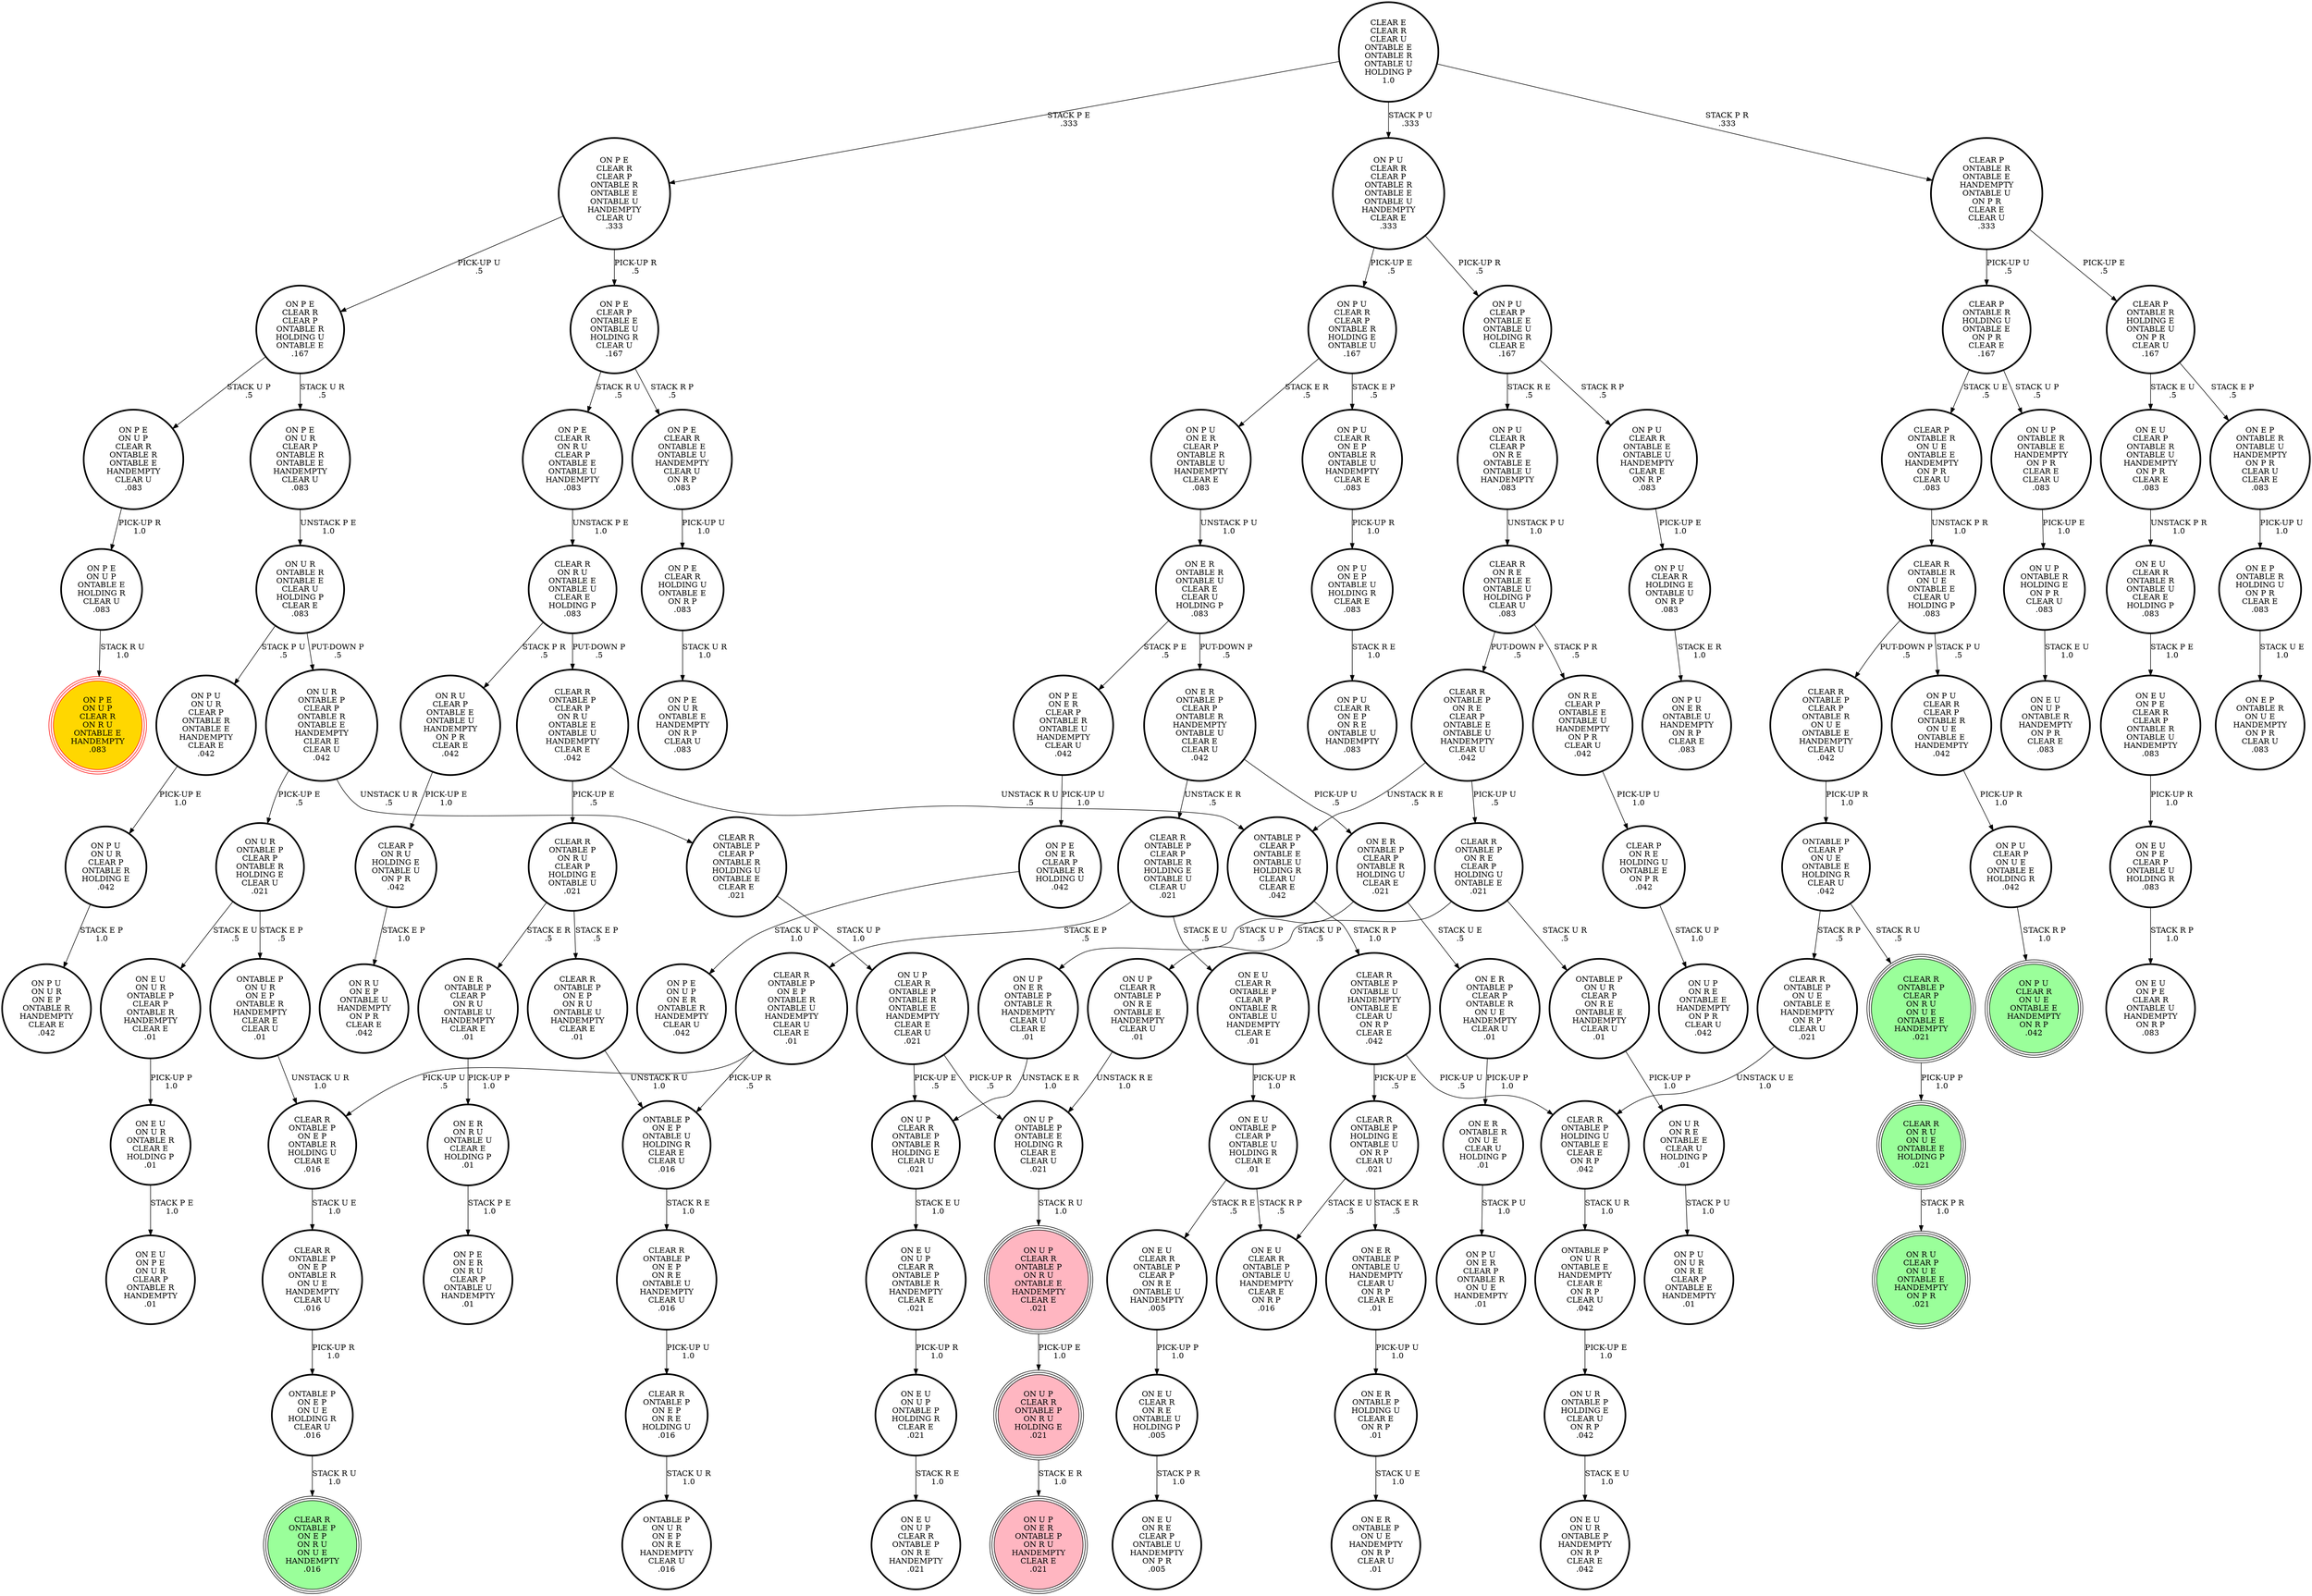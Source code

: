 digraph {
"ON E R\nONTABLE P\nCLEAR P\nON R U\nONTABLE U\nHANDEMPTY\nCLEAR E\n.01\n" -> "ON E R\nON R U\nONTABLE U\nCLEAR E\nHOLDING P\n.01\n"[label="PICK-UP P\n1.0\n"];
"CLEAR R\nONTABLE P\nONTABLE U\nHANDEMPTY\nONTABLE E\nCLEAR U\nON R P\nCLEAR E\n.042\n" -> "CLEAR R\nONTABLE P\nHOLDING U\nONTABLE E\nCLEAR E\nON R P\n.042\n"[label="PICK-UP U\n.5\n"];
"CLEAR R\nONTABLE P\nONTABLE U\nHANDEMPTY\nONTABLE E\nCLEAR U\nON R P\nCLEAR E\n.042\n" -> "CLEAR R\nONTABLE P\nHOLDING E\nONTABLE U\nON R P\nCLEAR U\n.021\n"[label="PICK-UP E\n.5\n"];
"CLEAR E\nCLEAR R\nCLEAR U\nONTABLE E\nONTABLE R\nONTABLE U\nHOLDING P\n1.0\n" -> "ON P E\nCLEAR R\nCLEAR P\nONTABLE R\nONTABLE E\nONTABLE U\nHANDEMPTY\nCLEAR U\n.333\n"[label="STACK P E\n.333\n"];
"CLEAR E\nCLEAR R\nCLEAR U\nONTABLE E\nONTABLE R\nONTABLE U\nHOLDING P\n1.0\n" -> "CLEAR P\nONTABLE R\nONTABLE E\nHANDEMPTY\nONTABLE U\nON P R\nCLEAR E\nCLEAR U\n.333\n"[label="STACK P R\n.333\n"];
"CLEAR E\nCLEAR R\nCLEAR U\nONTABLE E\nONTABLE R\nONTABLE U\nHOLDING P\n1.0\n" -> "ON P U\nCLEAR R\nCLEAR P\nONTABLE R\nONTABLE E\nONTABLE U\nHANDEMPTY\nCLEAR E\n.333\n"[label="STACK P U\n.333\n"];
"CLEAR R\nONTABLE P\nON E P\nONTABLE R\nON U E\nHANDEMPTY\nCLEAR U\n.016\n" -> "ONTABLE P\nON E P\nON U E\nHOLDING R\nCLEAR U\n.016\n"[label="PICK-UP R\n1.0\n"];
"ON E R\nONTABLE R\nON U E\nCLEAR U\nHOLDING P\n.01\n" -> "ON P U\nON E R\nCLEAR P\nONTABLE R\nON U E\nHANDEMPTY\n.01\n"[label="STACK P U\n1.0\n"];
"ONTABLE P\nON U R\nCLEAR P\nON R E\nONTABLE E\nHANDEMPTY\nCLEAR U\n.01\n" -> "ON U R\nON R E\nONTABLE E\nCLEAR U\nHOLDING P\n.01\n"[label="PICK-UP P\n1.0\n"];
"ON P E\nCLEAR R\nHOLDING U\nONTABLE E\nON R P\n.083\n" -> "ON P E\nON U R\nONTABLE E\nHANDEMPTY\nON R P\nCLEAR U\n.083\n"[label="STACK U R\n1.0\n"];
"CLEAR P\nON R E\nHOLDING U\nONTABLE E\nON P R\n.042\n" -> "ON U P\nON R E\nONTABLE E\nHANDEMPTY\nON P R\nCLEAR U\n.042\n"[label="STACK U P\n1.0\n"];
"ON U R\nONTABLE R\nONTABLE E\nCLEAR U\nHOLDING P\nCLEAR E\n.083\n" -> "ON P U\nON U R\nCLEAR P\nONTABLE R\nONTABLE E\nHANDEMPTY\nCLEAR E\n.042\n"[label="STACK P U\n.5\n"];
"ON U R\nONTABLE R\nONTABLE E\nCLEAR U\nHOLDING P\nCLEAR E\n.083\n" -> "ON U R\nONTABLE P\nCLEAR P\nONTABLE R\nONTABLE E\nHANDEMPTY\nCLEAR E\nCLEAR U\n.042\n"[label="PUT-DOWN P\n.5\n"];
"ON U R\nON R E\nONTABLE E\nCLEAR U\nHOLDING P\n.01\n" -> "ON P U\nON U R\nON R E\nCLEAR P\nONTABLE E\nHANDEMPTY\n.01\n"[label="STACK P U\n1.0\n"];
"CLEAR R\nONTABLE P\nON E P\nONTABLE R\nHOLDING U\nCLEAR E\n.016\n" -> "CLEAR R\nONTABLE P\nON E P\nONTABLE R\nON U E\nHANDEMPTY\nCLEAR U\n.016\n"[label="STACK U E\n1.0\n"];
"ON E U\nON P E\nCLEAR P\nONTABLE U\nHOLDING R\n.083\n" -> "ON E U\nON P E\nCLEAR R\nONTABLE U\nHANDEMPTY\nON R P\n.083\n"[label="STACK R P\n1.0\n"];
"CLEAR R\nONTABLE P\nCLEAR P\nONTABLE R\nHOLDING U\nONTABLE E\nCLEAR E\n.021\n" -> "ON U P\nCLEAR R\nONTABLE P\nONTABLE R\nONTABLE E\nHANDEMPTY\nCLEAR E\nCLEAR U\n.021\n"[label="STACK U P\n1.0\n"];
"CLEAR R\nONTABLE P\nON E P\nON R E\nONTABLE U\nHANDEMPTY\nCLEAR U\n.016\n" -> "CLEAR R\nONTABLE P\nON E P\nON R E\nHOLDING U\n.016\n"[label="PICK-UP U\n1.0\n"];
"ON E R\nONTABLE P\nCLEAR P\nONTABLE R\nHOLDING U\nCLEAR E\n.021\n" -> "ON U P\nON E R\nONTABLE P\nONTABLE R\nHANDEMPTY\nCLEAR U\nCLEAR E\n.01\n"[label="STACK U P\n.5\n"];
"ON E R\nONTABLE P\nCLEAR P\nONTABLE R\nHOLDING U\nCLEAR E\n.021\n" -> "ON E R\nONTABLE P\nCLEAR P\nONTABLE R\nON U E\nHANDEMPTY\nCLEAR U\n.01\n"[label="STACK U E\n.5\n"];
"ON E R\nONTABLE P\nONTABLE U\nHANDEMPTY\nCLEAR U\nON R P\nCLEAR E\n.01\n" -> "ON E R\nONTABLE P\nHOLDING U\nCLEAR E\nON R P\n.01\n"[label="PICK-UP U\n1.0\n"];
"CLEAR R\nONTABLE P\nCLEAR P\nONTABLE R\nHOLDING E\nONTABLE U\nCLEAR U\n.021\n" -> "CLEAR R\nONTABLE P\nON E P\nONTABLE R\nONTABLE U\nHANDEMPTY\nCLEAR U\nCLEAR E\n.01\n"[label="STACK E P\n.5\n"];
"CLEAR R\nONTABLE P\nCLEAR P\nONTABLE R\nHOLDING E\nONTABLE U\nCLEAR U\n.021\n" -> "ON E U\nCLEAR R\nONTABLE P\nCLEAR P\nONTABLE R\nONTABLE U\nHANDEMPTY\nCLEAR E\n.01\n"[label="STACK E U\n.5\n"];
"CLEAR R\nONTABLE P\nCLEAR P\nON R U\nON U E\nONTABLE E\nHANDEMPTY\n.021\n" -> "CLEAR R\nON R U\nON U E\nONTABLE E\nHOLDING P\n.021\n"[label="PICK-UP P\n1.0\n"];
"ON E U\nON P E\nCLEAR R\nCLEAR P\nONTABLE R\nONTABLE U\nHANDEMPTY\n.083\n" -> "ON E U\nON P E\nCLEAR P\nONTABLE U\nHOLDING R\n.083\n"[label="PICK-UP R\n1.0\n"];
"CLEAR R\nONTABLE P\nHOLDING U\nONTABLE E\nCLEAR E\nON R P\n.042\n" -> "ONTABLE P\nON U R\nONTABLE E\nHANDEMPTY\nCLEAR E\nON R P\nCLEAR U\n.042\n"[label="STACK U R\n1.0\n"];
"ON U P\nONTABLE R\nONTABLE E\nHANDEMPTY\nON P R\nCLEAR E\nCLEAR U\n.083\n" -> "ON U P\nONTABLE R\nHOLDING E\nON P R\nCLEAR U\n.083\n"[label="PICK-UP E\n1.0\n"];
"CLEAR P\nONTABLE R\nHOLDING U\nONTABLE E\nON P R\nCLEAR E\n.167\n" -> "CLEAR P\nONTABLE R\nON U E\nONTABLE E\nHANDEMPTY\nON P R\nCLEAR U\n.083\n"[label="STACK U E\n.5\n"];
"CLEAR P\nONTABLE R\nHOLDING U\nONTABLE E\nON P R\nCLEAR E\n.167\n" -> "ON U P\nONTABLE R\nONTABLE E\nHANDEMPTY\nON P R\nCLEAR E\nCLEAR U\n.083\n"[label="STACK U P\n.5\n"];
"ON E U\nCLEAR R\nONTABLE P\nCLEAR P\nON R E\nONTABLE U\nHANDEMPTY\n.005\n" -> "ON E U\nCLEAR R\nON R E\nONTABLE U\nHOLDING P\n.005\n"[label="PICK-UP P\n1.0\n"];
"ON P U\nCLEAR R\nHOLDING E\nONTABLE U\nON R P\n.083\n" -> "ON P U\nON E R\nONTABLE U\nHANDEMPTY\nON R P\nCLEAR E\n.083\n"[label="STACK E R\n1.0\n"];
"ONTABLE P\nCLEAR P\nONTABLE E\nONTABLE U\nHOLDING R\nCLEAR U\nCLEAR E\n.042\n" -> "CLEAR R\nONTABLE P\nONTABLE U\nHANDEMPTY\nONTABLE E\nCLEAR U\nON R P\nCLEAR E\n.042\n"[label="STACK R P\n1.0\n"];
"ON E U\nON U P\nONTABLE P\nHOLDING R\nCLEAR E\n.021\n" -> "ON E U\nON U P\nCLEAR R\nONTABLE P\nON R E\nHANDEMPTY\n.021\n"[label="STACK R E\n1.0\n"];
"ON U P\nON E R\nONTABLE P\nONTABLE R\nHANDEMPTY\nCLEAR U\nCLEAR E\n.01\n" -> "ON U P\nCLEAR R\nONTABLE P\nONTABLE R\nHOLDING E\nCLEAR U\n.021\n"[label="UNSTACK E R\n1.0\n"];
"ON P E\nCLEAR R\nCLEAR P\nONTABLE R\nHOLDING U\nONTABLE E\n.167\n" -> "ON P E\nON U P\nCLEAR R\nONTABLE R\nONTABLE E\nHANDEMPTY\nCLEAR U\n.083\n"[label="STACK U P\n.5\n"];
"ON P E\nCLEAR R\nCLEAR P\nONTABLE R\nHOLDING U\nONTABLE E\n.167\n" -> "ON P E\nON U R\nCLEAR P\nONTABLE R\nONTABLE E\nHANDEMPTY\nCLEAR U\n.083\n"[label="STACK U R\n.5\n"];
"ON R E\nCLEAR P\nONTABLE E\nONTABLE U\nHANDEMPTY\nON P R\nCLEAR U\n.042\n" -> "CLEAR P\nON R E\nHOLDING U\nONTABLE E\nON P R\n.042\n"[label="PICK-UP U\n1.0\n"];
"CLEAR R\nONTABLE P\nON E P\nONTABLE R\nONTABLE U\nHANDEMPTY\nCLEAR U\nCLEAR E\n.01\n" -> "CLEAR R\nONTABLE P\nON E P\nONTABLE R\nHOLDING U\nCLEAR E\n.016\n"[label="PICK-UP U\n.5\n"];
"CLEAR R\nONTABLE P\nON E P\nONTABLE R\nONTABLE U\nHANDEMPTY\nCLEAR U\nCLEAR E\n.01\n" -> "ONTABLE P\nON E P\nONTABLE U\nHOLDING R\nCLEAR E\nCLEAR U\n.016\n"[label="PICK-UP R\n.5\n"];
"CLEAR R\nONTABLE P\nON R E\nCLEAR P\nONTABLE E\nONTABLE U\nHANDEMPTY\nCLEAR U\n.042\n" -> "CLEAR R\nONTABLE P\nON R E\nCLEAR P\nHOLDING U\nONTABLE E\n.021\n"[label="PICK-UP U\n.5\n"];
"CLEAR R\nONTABLE P\nON R E\nCLEAR P\nONTABLE E\nONTABLE U\nHANDEMPTY\nCLEAR U\n.042\n" -> "ONTABLE P\nCLEAR P\nONTABLE E\nONTABLE U\nHOLDING R\nCLEAR U\nCLEAR E\n.042\n"[label="UNSTACK R E\n.5\n"];
"ON E U\nCLEAR P\nONTABLE R\nONTABLE U\nHANDEMPTY\nON P R\nCLEAR E\n.083\n" -> "ON E U\nCLEAR R\nONTABLE R\nONTABLE U\nCLEAR E\nHOLDING P\n.083\n"[label="UNSTACK P R\n1.0\n"];
"ON P U\nON E P\nONTABLE U\nHOLDING R\nCLEAR E\n.083\n" -> "ON P U\nCLEAR R\nON E P\nON R E\nONTABLE U\nHANDEMPTY\n.083\n"[label="STACK R E\n1.0\n"];
"ON P U\nON U R\nCLEAR P\nONTABLE R\nHOLDING E\n.042\n" -> "ON P U\nON U R\nON E P\nONTABLE R\nHANDEMPTY\nCLEAR E\n.042\n"[label="STACK E P\n1.0\n"];
"ON E U\nON U R\nONTABLE P\nCLEAR P\nONTABLE R\nHANDEMPTY\nCLEAR E\n.01\n" -> "ON E U\nON U R\nONTABLE R\nCLEAR E\nHOLDING P\n.01\n"[label="PICK-UP P\n1.0\n"];
"ON E U\nON U P\nCLEAR R\nONTABLE P\nONTABLE R\nHANDEMPTY\nCLEAR E\n.021\n" -> "ON E U\nON U P\nONTABLE P\nHOLDING R\nCLEAR E\n.021\n"[label="PICK-UP R\n1.0\n"];
"ON P U\nCLEAR R\nONTABLE E\nONTABLE U\nHANDEMPTY\nCLEAR E\nON R P\n.083\n" -> "ON P U\nCLEAR R\nHOLDING E\nONTABLE U\nON R P\n.083\n"[label="PICK-UP E\n1.0\n"];
"ON U P\nCLEAR R\nONTABLE P\nON R E\nONTABLE E\nHANDEMPTY\nCLEAR U\n.01\n" -> "ON U P\nONTABLE P\nONTABLE E\nHOLDING R\nCLEAR E\nCLEAR U\n.021\n"[label="UNSTACK R E\n1.0\n"];
"CLEAR R\nONTABLE R\nON U E\nONTABLE E\nCLEAR U\nHOLDING P\n.083\n" -> "ON P U\nCLEAR R\nCLEAR P\nONTABLE R\nON U E\nONTABLE E\nHANDEMPTY\n.042\n"[label="STACK P U\n.5\n"];
"CLEAR R\nONTABLE R\nON U E\nONTABLE E\nCLEAR U\nHOLDING P\n.083\n" -> "CLEAR R\nONTABLE P\nCLEAR P\nONTABLE R\nON U E\nONTABLE E\nHANDEMPTY\nCLEAR U\n.042\n"[label="PUT-DOWN P\n.5\n"];
"ON P U\nCLEAR P\nONTABLE E\nONTABLE U\nHOLDING R\nCLEAR E\n.167\n" -> "ON P U\nCLEAR R\nONTABLE E\nONTABLE U\nHANDEMPTY\nCLEAR E\nON R P\n.083\n"[label="STACK R P\n.5\n"];
"ON P U\nCLEAR P\nONTABLE E\nONTABLE U\nHOLDING R\nCLEAR E\n.167\n" -> "ON P U\nCLEAR R\nCLEAR P\nON R E\nONTABLE E\nONTABLE U\nHANDEMPTY\n.083\n"[label="STACK R E\n.5\n"];
"ON U P\nCLEAR R\nONTABLE P\nON R U\nONTABLE E\nHANDEMPTY\nCLEAR E\n.021\n" -> "ON U P\nCLEAR R\nONTABLE P\nON R U\nHOLDING E\n.021\n"[label="PICK-UP E\n1.0\n"];
"ON E R\nONTABLE P\nHOLDING U\nCLEAR E\nON R P\n.01\n" -> "ON E R\nONTABLE P\nON U E\nHANDEMPTY\nON R P\nCLEAR U\n.01\n"[label="STACK U E\n1.0\n"];
"ONTABLE P\nON E P\nON U E\nHOLDING R\nCLEAR U\n.016\n" -> "CLEAR R\nONTABLE P\nON E P\nON R U\nON U E\nHANDEMPTY\n.016\n"[label="STACK R U\n1.0\n"];
"ON P E\nON U P\nONTABLE E\nHOLDING R\nCLEAR U\n.083\n" -> "ON P E\nON U P\nCLEAR R\nON R U\nONTABLE E\nHANDEMPTY\n.083\n"[label="STACK R U\n1.0\n"];
"ONTABLE P\nON U R\nON E P\nONTABLE R\nHANDEMPTY\nCLEAR E\nCLEAR U\n.01\n" -> "CLEAR R\nONTABLE P\nON E P\nONTABLE R\nHOLDING U\nCLEAR E\n.016\n"[label="UNSTACK U R\n1.0\n"];
"ON P E\nCLEAR R\nON R U\nCLEAR P\nONTABLE E\nONTABLE U\nHANDEMPTY\n.083\n" -> "CLEAR R\nON R U\nONTABLE E\nONTABLE U\nCLEAR E\nHOLDING P\n.083\n"[label="UNSTACK P E\n1.0\n"];
"ON P E\nCLEAR R\nONTABLE E\nONTABLE U\nHANDEMPTY\nCLEAR U\nON R P\n.083\n" -> "ON P E\nCLEAR R\nHOLDING U\nONTABLE E\nON R P\n.083\n"[label="PICK-UP U\n1.0\n"];
"CLEAR R\nONTABLE P\nHOLDING E\nONTABLE U\nON R P\nCLEAR U\n.021\n" -> "ON E U\nCLEAR R\nONTABLE P\nONTABLE U\nHANDEMPTY\nCLEAR E\nON R P\n.016\n"[label="STACK E U\n.5\n"];
"CLEAR R\nONTABLE P\nHOLDING E\nONTABLE U\nON R P\nCLEAR U\n.021\n" -> "ON E R\nONTABLE P\nONTABLE U\nHANDEMPTY\nCLEAR U\nON R P\nCLEAR E\n.01\n"[label="STACK E R\n.5\n"];
"ON E U\nCLEAR R\nONTABLE R\nONTABLE U\nCLEAR E\nHOLDING P\n.083\n" -> "ON E U\nON P E\nCLEAR R\nCLEAR P\nONTABLE R\nONTABLE U\nHANDEMPTY\n.083\n"[label="STACK P E\n1.0\n"];
"ON P U\nCLEAR P\nON U E\nONTABLE E\nHOLDING R\n.042\n" -> "ON P U\nCLEAR R\nON U E\nONTABLE E\nHANDEMPTY\nON R P\n.042\n"[label="STACK R P\n1.0\n"];
"ON P E\nCLEAR R\nCLEAR P\nONTABLE R\nONTABLE E\nONTABLE U\nHANDEMPTY\nCLEAR U\n.333\n" -> "ON P E\nCLEAR R\nCLEAR P\nONTABLE R\nHOLDING U\nONTABLE E\n.167\n"[label="PICK-UP U\n.5\n"];
"ON P E\nCLEAR R\nCLEAR P\nONTABLE R\nONTABLE E\nONTABLE U\nHANDEMPTY\nCLEAR U\n.333\n" -> "ON P E\nCLEAR P\nONTABLE E\nONTABLE U\nHOLDING R\nCLEAR U\n.167\n"[label="PICK-UP R\n.5\n"];
"ON U P\nONTABLE P\nONTABLE E\nHOLDING R\nCLEAR E\nCLEAR U\n.021\n" -> "ON U P\nCLEAR R\nONTABLE P\nON R U\nONTABLE E\nHANDEMPTY\nCLEAR E\n.021\n"[label="STACK R U\n1.0\n"];
"CLEAR P\nONTABLE R\nONTABLE E\nHANDEMPTY\nONTABLE U\nON P R\nCLEAR E\nCLEAR U\n.333\n" -> "CLEAR P\nONTABLE R\nHOLDING E\nONTABLE U\nON P R\nCLEAR U\n.167\n"[label="PICK-UP E\n.5\n"];
"CLEAR P\nONTABLE R\nONTABLE E\nHANDEMPTY\nONTABLE U\nON P R\nCLEAR E\nCLEAR U\n.333\n" -> "CLEAR P\nONTABLE R\nHOLDING U\nONTABLE E\nON P R\nCLEAR E\n.167\n"[label="PICK-UP U\n.5\n"];
"ON P E\nON E R\nCLEAR P\nONTABLE R\nONTABLE U\nHANDEMPTY\nCLEAR U\n.042\n" -> "ON P E\nON E R\nCLEAR P\nONTABLE R\nHOLDING U\n.042\n"[label="PICK-UP U\n1.0\n"];
"ON U P\nCLEAR R\nONTABLE P\nONTABLE R\nONTABLE E\nHANDEMPTY\nCLEAR E\nCLEAR U\n.021\n" -> "ON U P\nCLEAR R\nONTABLE P\nONTABLE R\nHOLDING E\nCLEAR U\n.021\n"[label="PICK-UP E\n.5\n"];
"ON U P\nCLEAR R\nONTABLE P\nONTABLE R\nONTABLE E\nHANDEMPTY\nCLEAR E\nCLEAR U\n.021\n" -> "ON U P\nONTABLE P\nONTABLE E\nHOLDING R\nCLEAR E\nCLEAR U\n.021\n"[label="PICK-UP R\n.5\n"];
"ON E U\nON U R\nONTABLE R\nCLEAR E\nHOLDING P\n.01\n" -> "ON E U\nON P E\nON U R\nCLEAR P\nONTABLE R\nHANDEMPTY\n.01\n"[label="STACK P E\n1.0\n"];
"ON P E\nON U P\nCLEAR R\nONTABLE R\nONTABLE E\nHANDEMPTY\nCLEAR U\n.083\n" -> "ON P E\nON U P\nONTABLE E\nHOLDING R\nCLEAR U\n.083\n"[label="PICK-UP R\n1.0\n"];
"ON E P\nONTABLE R\nHOLDING U\nON P R\nCLEAR E\n.083\n" -> "ON E P\nONTABLE R\nON U E\nHANDEMPTY\nON P R\nCLEAR U\n.083\n"[label="STACK U E\n1.0\n"];
"CLEAR R\nONTABLE P\nON R E\nCLEAR P\nHOLDING U\nONTABLE E\n.021\n" -> "ONTABLE P\nON U R\nCLEAR P\nON R E\nONTABLE E\nHANDEMPTY\nCLEAR U\n.01\n"[label="STACK U R\n.5\n"];
"CLEAR R\nONTABLE P\nON R E\nCLEAR P\nHOLDING U\nONTABLE E\n.021\n" -> "ON U P\nCLEAR R\nONTABLE P\nON R E\nONTABLE E\nHANDEMPTY\nCLEAR U\n.01\n"[label="STACK U P\n.5\n"];
"ON E R\nONTABLE P\nCLEAR P\nONTABLE R\nHANDEMPTY\nONTABLE U\nCLEAR E\nCLEAR U\n.042\n" -> "ON E R\nONTABLE P\nCLEAR P\nONTABLE R\nHOLDING U\nCLEAR E\n.021\n"[label="PICK-UP U\n.5\n"];
"ON E R\nONTABLE P\nCLEAR P\nONTABLE R\nHANDEMPTY\nONTABLE U\nCLEAR E\nCLEAR U\n.042\n" -> "CLEAR R\nONTABLE P\nCLEAR P\nONTABLE R\nHOLDING E\nONTABLE U\nCLEAR U\n.021\n"[label="UNSTACK E R\n.5\n"];
"ONTABLE P\nON U R\nONTABLE E\nHANDEMPTY\nCLEAR E\nON R P\nCLEAR U\n.042\n" -> "ON U R\nONTABLE P\nHOLDING E\nCLEAR U\nON R P\n.042\n"[label="PICK-UP E\n1.0\n"];
"ON P U\nON E R\nCLEAR P\nONTABLE R\nONTABLE U\nHANDEMPTY\nCLEAR E\n.083\n" -> "ON E R\nONTABLE R\nONTABLE U\nCLEAR E\nCLEAR U\nHOLDING P\n.083\n"[label="UNSTACK P U\n1.0\n"];
"ON P U\nCLEAR R\nCLEAR P\nONTABLE R\nON U E\nONTABLE E\nHANDEMPTY\n.042\n" -> "ON P U\nCLEAR P\nON U E\nONTABLE E\nHOLDING R\n.042\n"[label="PICK-UP R\n1.0\n"];
"CLEAR R\nONTABLE P\nCLEAR P\nON R U\nONTABLE E\nONTABLE U\nHANDEMPTY\nCLEAR E\n.042\n" -> "CLEAR R\nONTABLE P\nON R U\nCLEAR P\nHOLDING E\nONTABLE U\n.021\n"[label="PICK-UP E\n.5\n"];
"CLEAR R\nONTABLE P\nCLEAR P\nON R U\nONTABLE E\nONTABLE U\nHANDEMPTY\nCLEAR E\n.042\n" -> "ONTABLE P\nCLEAR P\nONTABLE E\nONTABLE U\nHOLDING R\nCLEAR U\nCLEAR E\n.042\n"[label="UNSTACK R U\n.5\n"];
"CLEAR R\nONTABLE P\nON R U\nCLEAR P\nHOLDING E\nONTABLE U\n.021\n" -> "ON E R\nONTABLE P\nCLEAR P\nON R U\nONTABLE U\nHANDEMPTY\nCLEAR E\n.01\n"[label="STACK E R\n.5\n"];
"CLEAR R\nONTABLE P\nON R U\nCLEAR P\nHOLDING E\nONTABLE U\n.021\n" -> "CLEAR R\nONTABLE P\nON E P\nON R U\nONTABLE U\nHANDEMPTY\nCLEAR E\n.01\n"[label="STACK E P\n.5\n"];
"ON R U\nCLEAR P\nONTABLE E\nONTABLE U\nHANDEMPTY\nON P R\nCLEAR E\n.042\n" -> "CLEAR P\nON R U\nHOLDING E\nONTABLE U\nON P R\n.042\n"[label="PICK-UP E\n1.0\n"];
"CLEAR P\nONTABLE R\nHOLDING E\nONTABLE U\nON P R\nCLEAR U\n.167\n" -> "ON E U\nCLEAR P\nONTABLE R\nONTABLE U\nHANDEMPTY\nON P R\nCLEAR E\n.083\n"[label="STACK E U\n.5\n"];
"CLEAR P\nONTABLE R\nHOLDING E\nONTABLE U\nON P R\nCLEAR U\n.167\n" -> "ON E P\nONTABLE R\nONTABLE U\nHANDEMPTY\nON P R\nCLEAR U\nCLEAR E\n.083\n"[label="STACK E P\n.5\n"];
"ON U R\nONTABLE P\nHOLDING E\nCLEAR U\nON R P\n.042\n" -> "ON E U\nON U R\nONTABLE P\nHANDEMPTY\nON R P\nCLEAR E\n.042\n"[label="STACK E U\n1.0\n"];
"ON P E\nON U R\nCLEAR P\nONTABLE R\nONTABLE E\nHANDEMPTY\nCLEAR U\n.083\n" -> "ON U R\nONTABLE R\nONTABLE E\nCLEAR U\nHOLDING P\nCLEAR E\n.083\n"[label="UNSTACK P E\n1.0\n"];
"CLEAR R\nONTABLE P\nON E P\nON R U\nONTABLE U\nHANDEMPTY\nCLEAR E\n.01\n" -> "ONTABLE P\nON E P\nONTABLE U\nHOLDING R\nCLEAR E\nCLEAR U\n.016\n"[label="UNSTACK R U\n1.0\n"];
"ON U P\nONTABLE R\nHOLDING E\nON P R\nCLEAR U\n.083\n" -> "ON E U\nON U P\nONTABLE R\nHANDEMPTY\nON P R\nCLEAR E\n.083\n"[label="STACK E U\n1.0\n"];
"ONTABLE P\nCLEAR P\nON U E\nONTABLE E\nHOLDING R\nCLEAR U\n.042\n" -> "CLEAR R\nONTABLE P\nCLEAR P\nON R U\nON U E\nONTABLE E\nHANDEMPTY\n.021\n"[label="STACK R U\n.5\n"];
"ONTABLE P\nCLEAR P\nON U E\nONTABLE E\nHOLDING R\nCLEAR U\n.042\n" -> "CLEAR R\nONTABLE P\nON U E\nONTABLE E\nHANDEMPTY\nON R P\nCLEAR U\n.021\n"[label="STACK R P\n.5\n"];
"ON E R\nONTABLE P\nCLEAR P\nONTABLE R\nON U E\nHANDEMPTY\nCLEAR U\n.01\n" -> "ON E R\nONTABLE R\nON U E\nCLEAR U\nHOLDING P\n.01\n"[label="PICK-UP P\n1.0\n"];
"ON P U\nCLEAR R\nON E P\nONTABLE R\nONTABLE U\nHANDEMPTY\nCLEAR E\n.083\n" -> "ON P U\nON E P\nONTABLE U\nHOLDING R\nCLEAR E\n.083\n"[label="PICK-UP R\n1.0\n"];
"ON E U\nCLEAR R\nON R E\nONTABLE U\nHOLDING P\n.005\n" -> "ON E U\nON R E\nCLEAR P\nONTABLE U\nHANDEMPTY\nON P R\n.005\n"[label="STACK P R\n1.0\n"];
"ON E U\nCLEAR R\nONTABLE P\nCLEAR P\nONTABLE R\nONTABLE U\nHANDEMPTY\nCLEAR E\n.01\n" -> "ON E U\nONTABLE P\nCLEAR P\nONTABLE U\nHOLDING R\nCLEAR E\n.01\n"[label="PICK-UP R\n1.0\n"];
"ON P U\nON U R\nCLEAR P\nONTABLE R\nONTABLE E\nHANDEMPTY\nCLEAR E\n.042\n" -> "ON P U\nON U R\nCLEAR P\nONTABLE R\nHOLDING E\n.042\n"[label="PICK-UP E\n1.0\n"];
"ONTABLE P\nON E P\nONTABLE U\nHOLDING R\nCLEAR E\nCLEAR U\n.016\n" -> "CLEAR R\nONTABLE P\nON E P\nON R E\nONTABLE U\nHANDEMPTY\nCLEAR U\n.016\n"[label="STACK R E\n1.0\n"];
"ON P U\nCLEAR R\nCLEAR P\nON R E\nONTABLE E\nONTABLE U\nHANDEMPTY\n.083\n" -> "CLEAR R\nON R E\nONTABLE E\nONTABLE U\nHOLDING P\nCLEAR U\n.083\n"[label="UNSTACK P U\n1.0\n"];
"ON P U\nCLEAR R\nCLEAR P\nONTABLE R\nONTABLE E\nONTABLE U\nHANDEMPTY\nCLEAR E\n.333\n" -> "ON P U\nCLEAR R\nCLEAR P\nONTABLE R\nHOLDING E\nONTABLE U\n.167\n"[label="PICK-UP E\n.5\n"];
"ON P U\nCLEAR R\nCLEAR P\nONTABLE R\nONTABLE E\nONTABLE U\nHANDEMPTY\nCLEAR E\n.333\n" -> "ON P U\nCLEAR P\nONTABLE E\nONTABLE U\nHOLDING R\nCLEAR E\n.167\n"[label="PICK-UP R\n.5\n"];
"ON P U\nCLEAR R\nCLEAR P\nONTABLE R\nHOLDING E\nONTABLE U\n.167\n" -> "ON P U\nON E R\nCLEAR P\nONTABLE R\nONTABLE U\nHANDEMPTY\nCLEAR E\n.083\n"[label="STACK E R\n.5\n"];
"ON P U\nCLEAR R\nCLEAR P\nONTABLE R\nHOLDING E\nONTABLE U\n.167\n" -> "ON P U\nCLEAR R\nON E P\nONTABLE R\nONTABLE U\nHANDEMPTY\nCLEAR E\n.083\n"[label="STACK E P\n.5\n"];
"ON E P\nONTABLE R\nONTABLE U\nHANDEMPTY\nON P R\nCLEAR U\nCLEAR E\n.083\n" -> "ON E P\nONTABLE R\nHOLDING U\nON P R\nCLEAR E\n.083\n"[label="PICK-UP U\n1.0\n"];
"CLEAR R\nON R U\nONTABLE E\nONTABLE U\nCLEAR E\nHOLDING P\n.083\n" -> "CLEAR R\nONTABLE P\nCLEAR P\nON R U\nONTABLE E\nONTABLE U\nHANDEMPTY\nCLEAR E\n.042\n"[label="PUT-DOWN P\n.5\n"];
"CLEAR R\nON R U\nONTABLE E\nONTABLE U\nCLEAR E\nHOLDING P\n.083\n" -> "ON R U\nCLEAR P\nONTABLE E\nONTABLE U\nHANDEMPTY\nON P R\nCLEAR E\n.042\n"[label="STACK P R\n.5\n"];
"ON U R\nONTABLE P\nCLEAR P\nONTABLE R\nHOLDING E\nCLEAR U\n.021\n" -> "ON E U\nON U R\nONTABLE P\nCLEAR P\nONTABLE R\nHANDEMPTY\nCLEAR E\n.01\n"[label="STACK E U\n.5\n"];
"ON U R\nONTABLE P\nCLEAR P\nONTABLE R\nHOLDING E\nCLEAR U\n.021\n" -> "ONTABLE P\nON U R\nON E P\nONTABLE R\nHANDEMPTY\nCLEAR E\nCLEAR U\n.01\n"[label="STACK E P\n.5\n"];
"CLEAR R\nONTABLE P\nON E P\nON R E\nHOLDING U\n.016\n" -> "ONTABLE P\nON U R\nON E P\nON R E\nHANDEMPTY\nCLEAR U\n.016\n"[label="STACK U R\n1.0\n"];
"CLEAR P\nON R U\nHOLDING E\nONTABLE U\nON P R\n.042\n" -> "ON R U\nON E P\nONTABLE U\nHANDEMPTY\nON P R\nCLEAR E\n.042\n"[label="STACK E P\n1.0\n"];
"CLEAR R\nONTABLE P\nON U E\nONTABLE E\nHANDEMPTY\nON R P\nCLEAR U\n.021\n" -> "CLEAR R\nONTABLE P\nHOLDING U\nONTABLE E\nCLEAR E\nON R P\n.042\n"[label="UNSTACK U E\n1.0\n"];
"ON P E\nON E R\nCLEAR P\nONTABLE R\nHOLDING U\n.042\n" -> "ON P E\nON U P\nON E R\nONTABLE R\nHANDEMPTY\nCLEAR U\n.042\n"[label="STACK U P\n1.0\n"];
"ON E R\nONTABLE R\nONTABLE U\nCLEAR E\nCLEAR U\nHOLDING P\n.083\n" -> "ON P E\nON E R\nCLEAR P\nONTABLE R\nONTABLE U\nHANDEMPTY\nCLEAR U\n.042\n"[label="STACK P E\n.5\n"];
"ON E R\nONTABLE R\nONTABLE U\nCLEAR E\nCLEAR U\nHOLDING P\n.083\n" -> "ON E R\nONTABLE P\nCLEAR P\nONTABLE R\nHANDEMPTY\nONTABLE U\nCLEAR E\nCLEAR U\n.042\n"[label="PUT-DOWN P\n.5\n"];
"ON U P\nCLEAR R\nONTABLE P\nONTABLE R\nHOLDING E\nCLEAR U\n.021\n" -> "ON E U\nON U P\nCLEAR R\nONTABLE P\nONTABLE R\nHANDEMPTY\nCLEAR E\n.021\n"[label="STACK E U\n1.0\n"];
"ON P E\nCLEAR P\nONTABLE E\nONTABLE U\nHOLDING R\nCLEAR U\n.167\n" -> "ON P E\nCLEAR R\nONTABLE E\nONTABLE U\nHANDEMPTY\nCLEAR U\nON R P\n.083\n"[label="STACK R P\n.5\n"];
"ON P E\nCLEAR P\nONTABLE E\nONTABLE U\nHOLDING R\nCLEAR U\n.167\n" -> "ON P E\nCLEAR R\nON R U\nCLEAR P\nONTABLE E\nONTABLE U\nHANDEMPTY\n.083\n"[label="STACK R U\n.5\n"];
"CLEAR R\nON R U\nON U E\nONTABLE E\nHOLDING P\n.021\n" -> "ON R U\nCLEAR P\nON U E\nONTABLE E\nHANDEMPTY\nON P R\n.021\n"[label="STACK P R\n1.0\n"];
"CLEAR R\nONTABLE P\nCLEAR P\nONTABLE R\nON U E\nONTABLE E\nHANDEMPTY\nCLEAR U\n.042\n" -> "ONTABLE P\nCLEAR P\nON U E\nONTABLE E\nHOLDING R\nCLEAR U\n.042\n"[label="PICK-UP R\n1.0\n"];
"ON U P\nCLEAR R\nONTABLE P\nON R U\nHOLDING E\n.021\n" -> "ON U P\nON E R\nONTABLE P\nON R U\nHANDEMPTY\nCLEAR E\n.021\n"[label="STACK E R\n1.0\n"];
"ON E U\nONTABLE P\nCLEAR P\nONTABLE U\nHOLDING R\nCLEAR E\n.01\n" -> "ON E U\nCLEAR R\nONTABLE P\nCLEAR P\nON R E\nONTABLE U\nHANDEMPTY\n.005\n"[label="STACK R E\n.5\n"];
"ON E U\nONTABLE P\nCLEAR P\nONTABLE U\nHOLDING R\nCLEAR E\n.01\n" -> "ON E U\nCLEAR R\nONTABLE P\nONTABLE U\nHANDEMPTY\nCLEAR E\nON R P\n.016\n"[label="STACK R P\n.5\n"];
"CLEAR P\nONTABLE R\nON U E\nONTABLE E\nHANDEMPTY\nON P R\nCLEAR U\n.083\n" -> "CLEAR R\nONTABLE R\nON U E\nONTABLE E\nCLEAR U\nHOLDING P\n.083\n"[label="UNSTACK P R\n1.0\n"];
"CLEAR R\nON R E\nONTABLE E\nONTABLE U\nHOLDING P\nCLEAR U\n.083\n" -> "ON R E\nCLEAR P\nONTABLE E\nONTABLE U\nHANDEMPTY\nON P R\nCLEAR U\n.042\n"[label="STACK P R\n.5\n"];
"CLEAR R\nON R E\nONTABLE E\nONTABLE U\nHOLDING P\nCLEAR U\n.083\n" -> "CLEAR R\nONTABLE P\nON R E\nCLEAR P\nONTABLE E\nONTABLE U\nHANDEMPTY\nCLEAR U\n.042\n"[label="PUT-DOWN P\n.5\n"];
"ON E R\nON R U\nONTABLE U\nCLEAR E\nHOLDING P\n.01\n" -> "ON P E\nON E R\nON R U\nCLEAR P\nONTABLE U\nHANDEMPTY\n.01\n"[label="STACK P E\n1.0\n"];
"ON U R\nONTABLE P\nCLEAR P\nONTABLE R\nONTABLE E\nHANDEMPTY\nCLEAR E\nCLEAR U\n.042\n" -> "ON U R\nONTABLE P\nCLEAR P\nONTABLE R\nHOLDING E\nCLEAR U\n.021\n"[label="PICK-UP E\n.5\n"];
"ON U R\nONTABLE P\nCLEAR P\nONTABLE R\nONTABLE E\nHANDEMPTY\nCLEAR E\nCLEAR U\n.042\n" -> "CLEAR R\nONTABLE P\nCLEAR P\nONTABLE R\nHOLDING U\nONTABLE E\nCLEAR E\n.021\n"[label="UNSTACK U R\n.5\n"];
"ON E U\nON U P\nONTABLE R\nHANDEMPTY\nON P R\nCLEAR E\n.083\n" [shape=circle, penwidth=3];
"ONTABLE P\nON U R\nON E P\nON R E\nHANDEMPTY\nCLEAR U\n.016\n" [shape=circle, penwidth=3];
"ON R U\nON E P\nONTABLE U\nHANDEMPTY\nON P R\nCLEAR E\n.042\n" [shape=circle, penwidth=3];
"ON E U\nON P E\nON U R\nCLEAR P\nONTABLE R\nHANDEMPTY\n.01\n" [shape=circle, penwidth=3];
"ON E U\nON U R\nONTABLE P\nHANDEMPTY\nON R P\nCLEAR E\n.042\n" [shape=circle, penwidth=3];
"ON R U\nCLEAR P\nON U E\nONTABLE E\nHANDEMPTY\nON P R\n.021\n" [shape=circle, style=filled, fillcolor=palegreen1, peripheries=3];
"ON P E\nON U P\nCLEAR R\nON R U\nONTABLE E\nHANDEMPTY\n.083\n" [shape=circle, style=filled color=red, fillcolor=gold, peripheries=3];
"ON P E\nON U R\nONTABLE E\nHANDEMPTY\nON R P\nCLEAR U\n.083\n" [shape=circle, penwidth=3];
"ON E R\nONTABLE P\nON U E\nHANDEMPTY\nON R P\nCLEAR U\n.01\n" [shape=circle, penwidth=3];
"CLEAR R\nONTABLE P\nON E P\nON R U\nON U E\nHANDEMPTY\n.016\n" [shape=circle, style=filled, fillcolor=palegreen1, peripheries=3];
"ON P U\nCLEAR R\nON E P\nON R E\nONTABLE U\nHANDEMPTY\n.083\n" [shape=circle, penwidth=3];
"ON U P\nON E R\nONTABLE P\nON R U\nHANDEMPTY\nCLEAR E\n.021\n" [shape=circle, style=filled, fillcolor=lightpink, peripheries=3];
"ON E U\nCLEAR R\nONTABLE P\nONTABLE U\nHANDEMPTY\nCLEAR E\nON R P\n.016\n" [shape=circle, penwidth=3];
"ON P E\nON U P\nON E R\nONTABLE R\nHANDEMPTY\nCLEAR U\n.042\n" [shape=circle, penwidth=3];
"ON P E\nON E R\nON R U\nCLEAR P\nONTABLE U\nHANDEMPTY\n.01\n" [shape=circle, penwidth=3];
"ON U P\nON R E\nONTABLE E\nHANDEMPTY\nON P R\nCLEAR U\n.042\n" [shape=circle, penwidth=3];
"ON P U\nON E R\nONTABLE U\nHANDEMPTY\nON R P\nCLEAR E\n.083\n" [shape=circle, penwidth=3];
"ON E U\nON P E\nCLEAR R\nONTABLE U\nHANDEMPTY\nON R P\n.083\n" [shape=circle, penwidth=3];
"ON P U\nON U R\nON R E\nCLEAR P\nONTABLE E\nHANDEMPTY\n.01\n" [shape=circle, penwidth=3];
"ON E U\nON R E\nCLEAR P\nONTABLE U\nHANDEMPTY\nON P R\n.005\n" [shape=circle, penwidth=3];
"ON E P\nONTABLE R\nON U E\nHANDEMPTY\nON P R\nCLEAR U\n.083\n" [shape=circle, penwidth=3];
"ON P U\nCLEAR R\nON U E\nONTABLE E\nHANDEMPTY\nON R P\n.042\n" [shape=circle, style=filled, fillcolor=palegreen1, peripheries=3];
"ON P U\nON U R\nON E P\nONTABLE R\nHANDEMPTY\nCLEAR E\n.042\n" [shape=circle, penwidth=3];
"ON P U\nON E R\nCLEAR P\nONTABLE R\nON U E\nHANDEMPTY\n.01\n" [shape=circle, penwidth=3];
"ON E U\nON U P\nCLEAR R\nONTABLE P\nON R E\nHANDEMPTY\n.021\n" [shape=circle, penwidth=3];
"ON U P\nCLEAR R\nONTABLE P\nON R U\nHOLDING E\n.021\n" [shape=circle, style=filled, fillcolor=lightpink, peripheries=3];
"CLEAR R\nONTABLE P\nON E P\nONTABLE R\nHOLDING U\nCLEAR E\n.016\n" [shape=circle, penwidth=3];
"ON E U\nON U P\nONTABLE R\nHANDEMPTY\nON P R\nCLEAR E\n.083\n" [shape=circle, penwidth=3];
"ON E R\nONTABLE P\nCLEAR P\nONTABLE R\nHOLDING U\nCLEAR E\n.021\n" [shape=circle, penwidth=3];
"CLEAR P\nONTABLE R\nHOLDING E\nONTABLE U\nON P R\nCLEAR U\n.167\n" [shape=circle, penwidth=3];
"ON P U\nCLEAR R\nHOLDING E\nONTABLE U\nON R P\n.083\n" [shape=circle, penwidth=3];
"ON U P\nCLEAR R\nONTABLE P\nON R E\nONTABLE E\nHANDEMPTY\nCLEAR U\n.01\n" [shape=circle, penwidth=3];
"ON U P\nONTABLE P\nONTABLE E\nHOLDING R\nCLEAR E\nCLEAR U\n.021\n" [shape=circle, penwidth=3];
"CLEAR R\nONTABLE P\nHOLDING E\nONTABLE U\nON R P\nCLEAR U\n.021\n" [shape=circle, penwidth=3];
"ON U R\nONTABLE R\nONTABLE E\nCLEAR U\nHOLDING P\nCLEAR E\n.083\n" [shape=circle, penwidth=3];
"ON E P\nONTABLE R\nONTABLE U\nHANDEMPTY\nON P R\nCLEAR U\nCLEAR E\n.083\n" [shape=circle, penwidth=3];
"ONTABLE P\nON E P\nONTABLE U\nHOLDING R\nCLEAR E\nCLEAR U\n.016\n" [shape=circle, penwidth=3];
"CLEAR R\nONTABLE R\nON U E\nONTABLE E\nCLEAR U\nHOLDING P\n.083\n" [shape=circle, penwidth=3];
"ON R E\nCLEAR P\nONTABLE E\nONTABLE U\nHANDEMPTY\nON P R\nCLEAR U\n.042\n" [shape=circle, penwidth=3];
"ON R U\nCLEAR P\nONTABLE E\nONTABLE U\nHANDEMPTY\nON P R\nCLEAR E\n.042\n" [shape=circle, penwidth=3];
"CLEAR R\nONTABLE P\nON E P\nON R E\nONTABLE U\nHANDEMPTY\nCLEAR U\n.016\n" [shape=circle, penwidth=3];
"ONTABLE P\nON U R\nON E P\nON R E\nHANDEMPTY\nCLEAR U\n.016\n" [shape=circle, penwidth=3];
"ON P U\nCLEAR R\nCLEAR P\nON R E\nONTABLE E\nONTABLE U\nHANDEMPTY\n.083\n" [shape=circle, penwidth=3];
"CLEAR R\nONTABLE P\nON U E\nONTABLE E\nHANDEMPTY\nON R P\nCLEAR U\n.021\n" [shape=circle, penwidth=3];
"ON P E\nCLEAR R\nHOLDING U\nONTABLE E\nON R P\n.083\n" [shape=circle, penwidth=3];
"CLEAR R\nONTABLE P\nCLEAR P\nONTABLE R\nON U E\nONTABLE E\nHANDEMPTY\nCLEAR U\n.042\n" [shape=circle, penwidth=3];
"ON E U\nCLEAR R\nONTABLE P\nCLEAR P\nON R E\nONTABLE U\nHANDEMPTY\n.005\n" [shape=circle, penwidth=3];
"ON E U\nON U P\nCLEAR R\nONTABLE P\nONTABLE R\nHANDEMPTY\nCLEAR E\n.021\n" [shape=circle, penwidth=3];
"ON U P\nON E R\nONTABLE P\nONTABLE R\nHANDEMPTY\nCLEAR U\nCLEAR E\n.01\n" [shape=circle, penwidth=3];
"ON R U\nON E P\nONTABLE U\nHANDEMPTY\nON P R\nCLEAR E\n.042\n" [shape=circle, penwidth=3];
"CLEAR E\nCLEAR R\nCLEAR U\nONTABLE E\nONTABLE R\nONTABLE U\nHOLDING P\n1.0\n" [shape=circle, penwidth=3];
"CLEAR R\nONTABLE P\nON E P\nONTABLE R\nONTABLE U\nHANDEMPTY\nCLEAR U\nCLEAR E\n.01\n" [shape=circle, penwidth=3];
"ON P U\nCLEAR P\nONTABLE E\nONTABLE U\nHOLDING R\nCLEAR E\n.167\n" [shape=circle, penwidth=3];
"CLEAR R\nONTABLE P\nON R E\nCLEAR P\nONTABLE E\nONTABLE U\nHANDEMPTY\nCLEAR U\n.042\n" [shape=circle, penwidth=3];
"ON P E\nCLEAR R\nCLEAR P\nONTABLE R\nONTABLE E\nONTABLE U\nHANDEMPTY\nCLEAR U\n.333\n" [shape=circle, penwidth=3];
"ON E U\nON P E\nON U R\nCLEAR P\nONTABLE R\nHANDEMPTY\n.01\n" [shape=circle, penwidth=3];
"CLEAR P\nONTABLE R\nONTABLE E\nHANDEMPTY\nONTABLE U\nON P R\nCLEAR E\nCLEAR U\n.333\n" [shape=circle, penwidth=3];
"ON P U\nON U R\nCLEAR P\nONTABLE R\nHOLDING E\n.042\n" [shape=circle, penwidth=3];
"ON P U\nCLEAR P\nON U E\nONTABLE E\nHOLDING R\n.042\n" [shape=circle, penwidth=3];
"ON E U\nON U R\nONTABLE P\nHANDEMPTY\nON R P\nCLEAR E\n.042\n" [shape=circle, penwidth=3];
"ONTABLE P\nON U R\nONTABLE E\nHANDEMPTY\nCLEAR E\nON R P\nCLEAR U\n.042\n" [shape=circle, penwidth=3];
"ON P E\nCLEAR R\nON R U\nCLEAR P\nONTABLE E\nONTABLE U\nHANDEMPTY\n.083\n" [shape=circle, penwidth=3];
"ON P E\nCLEAR R\nONTABLE E\nONTABLE U\nHANDEMPTY\nCLEAR U\nON R P\n.083\n" [shape=circle, penwidth=3];
"ON P E\nON E R\nCLEAR P\nONTABLE R\nHOLDING U\n.042\n" [shape=circle, penwidth=3];
"CLEAR R\nON R U\nON U E\nONTABLE E\nHOLDING P\n.021\n" [shape=circle, style=filled, fillcolor=palegreen1, peripheries=3];
"ON R U\nCLEAR P\nON U E\nONTABLE E\nHANDEMPTY\nON P R\n.021\n" [shape=circle, style=filled, fillcolor=palegreen1, peripheries=3];
"ON U P\nONTABLE R\nONTABLE E\nHANDEMPTY\nON P R\nCLEAR E\nCLEAR U\n.083\n" [shape=circle, penwidth=3];
"ON P E\nON U P\nCLEAR R\nON R U\nONTABLE E\nHANDEMPTY\n.083\n" [shape=circle, style=filled color=red, fillcolor=gold, peripheries=3];
"ON P E\nON U R\nONTABLE E\nHANDEMPTY\nON R P\nCLEAR U\n.083\n" [shape=circle, penwidth=3];
"ON E R\nONTABLE P\nCLEAR P\nON R U\nONTABLE U\nHANDEMPTY\nCLEAR E\n.01\n" [shape=circle, penwidth=3];
"CLEAR R\nONTABLE P\nON E P\nON R U\nONTABLE U\nHANDEMPTY\nCLEAR E\n.01\n" [shape=circle, penwidth=3];
"ON U R\nONTABLE P\nCLEAR P\nONTABLE R\nHOLDING E\nCLEAR U\n.021\n" [shape=circle, penwidth=3];
"CLEAR R\nONTABLE P\nCLEAR P\nONTABLE R\nHOLDING E\nONTABLE U\nCLEAR U\n.021\n" [shape=circle, penwidth=3];
"ON E U\nCLEAR R\nON R E\nONTABLE U\nHOLDING P\n.005\n" [shape=circle, penwidth=3];
"ON U R\nON R E\nONTABLE E\nCLEAR U\nHOLDING P\n.01\n" [shape=circle, penwidth=3];
"ON E R\nONTABLE P\nON U E\nHANDEMPTY\nON R P\nCLEAR U\n.01\n" [shape=circle, penwidth=3];
"ON E R\nONTABLE P\nCLEAR P\nONTABLE R\nHANDEMPTY\nONTABLE U\nCLEAR E\nCLEAR U\n.042\n" [shape=circle, penwidth=3];
"ON E U\nON U R\nONTABLE P\nCLEAR P\nONTABLE R\nHANDEMPTY\nCLEAR E\n.01\n" [shape=circle, penwidth=3];
"CLEAR R\nONTABLE P\nHOLDING U\nONTABLE E\nCLEAR E\nON R P\n.042\n" [shape=circle, penwidth=3];
"CLEAR R\nONTABLE P\nON E P\nON R U\nON U E\nHANDEMPTY\n.016\n" [shape=circle, style=filled, fillcolor=palegreen1, peripheries=3];
"ON P U\nON E P\nONTABLE U\nHOLDING R\nCLEAR E\n.083\n" [shape=circle, penwidth=3];
"CLEAR R\nONTABLE P\nONTABLE U\nHANDEMPTY\nONTABLE E\nCLEAR U\nON R P\nCLEAR E\n.042\n" [shape=circle, penwidth=3];
"ON P U\nCLEAR R\nCLEAR P\nONTABLE R\nHOLDING E\nONTABLE U\n.167\n" [shape=circle, penwidth=3];
"ON P U\nCLEAR R\nON E P\nON R E\nONTABLE U\nHANDEMPTY\n.083\n" [shape=circle, penwidth=3];
"ON P U\nCLEAR R\nCLEAR P\nONTABLE R\nONTABLE E\nONTABLE U\nHANDEMPTY\nCLEAR E\n.333\n" [shape=circle, penwidth=3];
"ON P E\nON U P\nCLEAR R\nONTABLE R\nONTABLE E\nHANDEMPTY\nCLEAR U\n.083\n" [shape=circle, penwidth=3];
"CLEAR R\nONTABLE P\nCLEAR P\nON R U\nONTABLE E\nONTABLE U\nHANDEMPTY\nCLEAR E\n.042\n" [shape=circle, penwidth=3];
"ON U P\nON E R\nONTABLE P\nON R U\nHANDEMPTY\nCLEAR E\n.021\n" [shape=circle, style=filled, fillcolor=lightpink, peripheries=3];
"ON P E\nCLEAR P\nONTABLE E\nONTABLE U\nHOLDING R\nCLEAR U\n.167\n" [shape=circle, penwidth=3];
"ON P E\nON E R\nCLEAR P\nONTABLE R\nONTABLE U\nHANDEMPTY\nCLEAR U\n.042\n" [shape=circle, penwidth=3];
"ON U R\nONTABLE P\nHOLDING E\nCLEAR U\nON R P\n.042\n" [shape=circle, penwidth=3];
"ON P E\nCLEAR R\nCLEAR P\nONTABLE R\nHOLDING U\nONTABLE E\n.167\n" [shape=circle, penwidth=3];
"ON E U\nCLEAR R\nONTABLE P\nONTABLE U\nHANDEMPTY\nCLEAR E\nON R P\n.016\n" [shape=circle, penwidth=3];
"CLEAR R\nONTABLE P\nON E P\nONTABLE R\nON U E\nHANDEMPTY\nCLEAR U\n.016\n" [shape=circle, penwidth=3];
"ON E P\nONTABLE R\nHOLDING U\nON P R\nCLEAR E\n.083\n" [shape=circle, penwidth=3];
"ON E U\nONTABLE P\nCLEAR P\nONTABLE U\nHOLDING R\nCLEAR E\n.01\n" [shape=circle, penwidth=3];
"ON P E\nON U P\nON E R\nONTABLE R\nHANDEMPTY\nCLEAR U\n.042\n" [shape=circle, penwidth=3];
"ON P E\nON E R\nON R U\nCLEAR P\nONTABLE U\nHANDEMPTY\n.01\n" [shape=circle, penwidth=3];
"ON U P\nON R E\nONTABLE E\nHANDEMPTY\nON P R\nCLEAR U\n.042\n" [shape=circle, penwidth=3];
"ON E R\nONTABLE P\nHOLDING U\nCLEAR E\nON R P\n.01\n" [shape=circle, penwidth=3];
"ON E R\nON R U\nONTABLE U\nCLEAR E\nHOLDING P\n.01\n" [shape=circle, penwidth=3];
"ON E U\nON U P\nONTABLE P\nHOLDING R\nCLEAR E\n.021\n" [shape=circle, penwidth=3];
"ON U R\nONTABLE P\nCLEAR P\nONTABLE R\nONTABLE E\nHANDEMPTY\nCLEAR E\nCLEAR U\n.042\n" [shape=circle, penwidth=3];
"CLEAR R\nON R E\nONTABLE E\nONTABLE U\nHOLDING P\nCLEAR U\n.083\n" [shape=circle, penwidth=3];
"ONTABLE P\nCLEAR P\nON U E\nONTABLE E\nHOLDING R\nCLEAR U\n.042\n" [shape=circle, penwidth=3];
"CLEAR R\nONTABLE P\nON R E\nCLEAR P\nHOLDING U\nONTABLE E\n.021\n" [shape=circle, penwidth=3];
"ON P U\nON E R\nONTABLE U\nHANDEMPTY\nON R P\nCLEAR E\n.083\n" [shape=circle, penwidth=3];
"ONTABLE P\nON U R\nCLEAR P\nON R E\nONTABLE E\nHANDEMPTY\nCLEAR U\n.01\n" [shape=circle, penwidth=3];
"CLEAR P\nONTABLE R\nON U E\nONTABLE E\nHANDEMPTY\nON P R\nCLEAR U\n.083\n" [shape=circle, penwidth=3];
"ON U P\nCLEAR R\nONTABLE P\nON R U\nONTABLE E\nHANDEMPTY\nCLEAR E\n.021\n" [shape=circle, style=filled, fillcolor=lightpink, peripheries=3];
"ON P E\nON U P\nONTABLE E\nHOLDING R\nCLEAR U\n.083\n" [shape=circle, penwidth=3];
"ON P U\nCLEAR R\nON E P\nONTABLE R\nONTABLE U\nHANDEMPTY\nCLEAR E\n.083\n" [shape=circle, penwidth=3];
"ON E U\nON P E\nCLEAR R\nONTABLE U\nHANDEMPTY\nON R P\n.083\n" [shape=circle, penwidth=3];
"ON P U\nON E R\nCLEAR P\nONTABLE R\nONTABLE U\nHANDEMPTY\nCLEAR E\n.083\n" [shape=circle, penwidth=3];
"CLEAR P\nON R U\nHOLDING E\nONTABLE U\nON P R\n.042\n" [shape=circle, penwidth=3];
"ON U P\nCLEAR R\nONTABLE P\nONTABLE R\nHOLDING E\nCLEAR U\n.021\n" [shape=circle, penwidth=3];
"ON P U\nON U R\nON R E\nCLEAR P\nONTABLE E\nHANDEMPTY\n.01\n" [shape=circle, penwidth=3];
"ON U P\nONTABLE R\nHOLDING E\nON P R\nCLEAR U\n.083\n" [shape=circle, penwidth=3];
"ON E U\nCLEAR R\nONTABLE R\nONTABLE U\nCLEAR E\nHOLDING P\n.083\n" [shape=circle, penwidth=3];
"CLEAR P\nONTABLE R\nHOLDING U\nONTABLE E\nON P R\nCLEAR E\n.167\n" [shape=circle, penwidth=3];
"ON E U\nON R E\nCLEAR P\nONTABLE U\nHANDEMPTY\nON P R\n.005\n" [shape=circle, penwidth=3];
"ON E P\nONTABLE R\nON U E\nHANDEMPTY\nON P R\nCLEAR U\n.083\n" [shape=circle, penwidth=3];
"ON E U\nCLEAR R\nONTABLE P\nCLEAR P\nONTABLE R\nONTABLE U\nHANDEMPTY\nCLEAR E\n.01\n" [shape=circle, penwidth=3];
"ON P U\nCLEAR R\nON U E\nONTABLE E\nHANDEMPTY\nON R P\n.042\n" [shape=circle, style=filled, fillcolor=palegreen1, peripheries=3];
"ON E U\nON P E\nCLEAR P\nONTABLE U\nHOLDING R\n.083\n" [shape=circle, penwidth=3];
"ON E U\nON P E\nCLEAR R\nCLEAR P\nONTABLE R\nONTABLE U\nHANDEMPTY\n.083\n" [shape=circle, penwidth=3];
"ON E R\nONTABLE R\nONTABLE U\nCLEAR E\nCLEAR U\nHOLDING P\n.083\n" [shape=circle, penwidth=3];
"ON P E\nON U R\nCLEAR P\nONTABLE R\nONTABLE E\nHANDEMPTY\nCLEAR U\n.083\n" [shape=circle, penwidth=3];
"ON P U\nCLEAR R\nCLEAR P\nONTABLE R\nON U E\nONTABLE E\nHANDEMPTY\n.042\n" [shape=circle, penwidth=3];
"ONTABLE P\nCLEAR P\nONTABLE E\nONTABLE U\nHOLDING R\nCLEAR U\nCLEAR E\n.042\n" [shape=circle, penwidth=3];
"ON P U\nON U R\nON E P\nONTABLE R\nHANDEMPTY\nCLEAR E\n.042\n" [shape=circle, penwidth=3];
"ON E R\nONTABLE P\nCLEAR P\nONTABLE R\nON U E\nHANDEMPTY\nCLEAR U\n.01\n" [shape=circle, penwidth=3];
"ON P U\nON E R\nCLEAR P\nONTABLE R\nON U E\nHANDEMPTY\n.01\n" [shape=circle, penwidth=3];
"CLEAR R\nON R U\nONTABLE E\nONTABLE U\nCLEAR E\nHOLDING P\n.083\n" [shape=circle, penwidth=3];
"CLEAR R\nONTABLE P\nON R U\nCLEAR P\nHOLDING E\nONTABLE U\n.021\n" [shape=circle, penwidth=3];
"ON P U\nON U R\nCLEAR P\nONTABLE R\nONTABLE E\nHANDEMPTY\nCLEAR E\n.042\n" [shape=circle, penwidth=3];
"CLEAR P\nON R E\nHOLDING U\nONTABLE E\nON P R\n.042\n" [shape=circle, penwidth=3];
"ON E U\nCLEAR P\nONTABLE R\nONTABLE U\nHANDEMPTY\nON P R\nCLEAR E\n.083\n" [shape=circle, penwidth=3];
"CLEAR R\nONTABLE P\nCLEAR P\nON R U\nON U E\nONTABLE E\nHANDEMPTY\n.021\n" [shape=circle, style=filled, fillcolor=palegreen1, peripheries=3];
"ON E U\nON U P\nCLEAR R\nONTABLE P\nON R E\nHANDEMPTY\n.021\n" [shape=circle, penwidth=3];
"CLEAR R\nONTABLE P\nON E P\nON R E\nHOLDING U\n.016\n" [shape=circle, penwidth=3];
"ON P U\nCLEAR R\nONTABLE E\nONTABLE U\nHANDEMPTY\nCLEAR E\nON R P\n.083\n" [shape=circle, penwidth=3];
"ONTABLE P\nON U R\nON E P\nONTABLE R\nHANDEMPTY\nCLEAR E\nCLEAR U\n.01\n" [shape=circle, penwidth=3];
"CLEAR R\nONTABLE P\nCLEAR P\nONTABLE R\nHOLDING U\nONTABLE E\nCLEAR E\n.021\n" [shape=circle, penwidth=3];
"ON E U\nON U R\nONTABLE R\nCLEAR E\nHOLDING P\n.01\n" [shape=circle, penwidth=3];
"ON U P\nCLEAR R\nONTABLE P\nONTABLE R\nONTABLE E\nHANDEMPTY\nCLEAR E\nCLEAR U\n.021\n" [shape=circle, penwidth=3];
"ON E R\nONTABLE P\nONTABLE U\nHANDEMPTY\nCLEAR U\nON R P\nCLEAR E\n.01\n" [shape=circle, penwidth=3];
"ONTABLE P\nON E P\nON U E\nHOLDING R\nCLEAR U\n.016\n" [shape=circle, penwidth=3];
"ON E R\nONTABLE R\nON U E\nCLEAR U\nHOLDING P\n.01\n" [shape=circle, penwidth=3];
}

